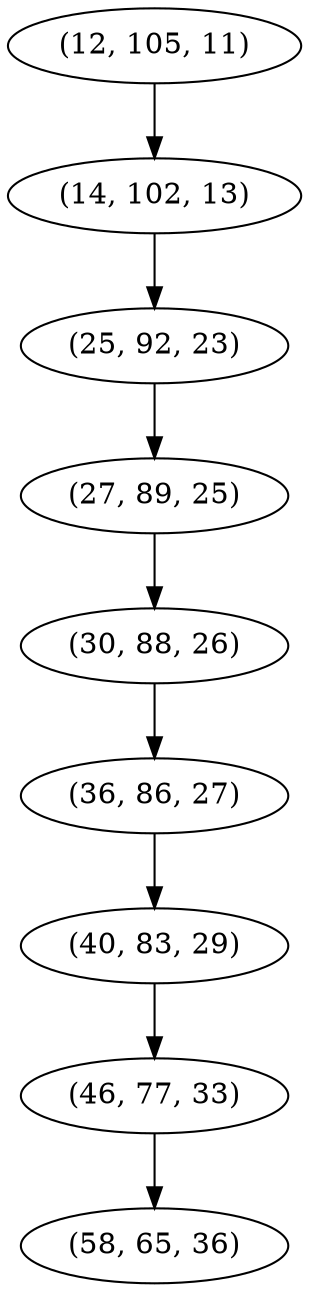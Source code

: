 digraph tree {
    "(12, 105, 11)";
    "(14, 102, 13)";
    "(25, 92, 23)";
    "(27, 89, 25)";
    "(30, 88, 26)";
    "(36, 86, 27)";
    "(40, 83, 29)";
    "(46, 77, 33)";
    "(58, 65, 36)";
    "(12, 105, 11)" -> "(14, 102, 13)";
    "(14, 102, 13)" -> "(25, 92, 23)";
    "(25, 92, 23)" -> "(27, 89, 25)";
    "(27, 89, 25)" -> "(30, 88, 26)";
    "(30, 88, 26)" -> "(36, 86, 27)";
    "(36, 86, 27)" -> "(40, 83, 29)";
    "(40, 83, 29)" -> "(46, 77, 33)";
    "(46, 77, 33)" -> "(58, 65, 36)";
}
